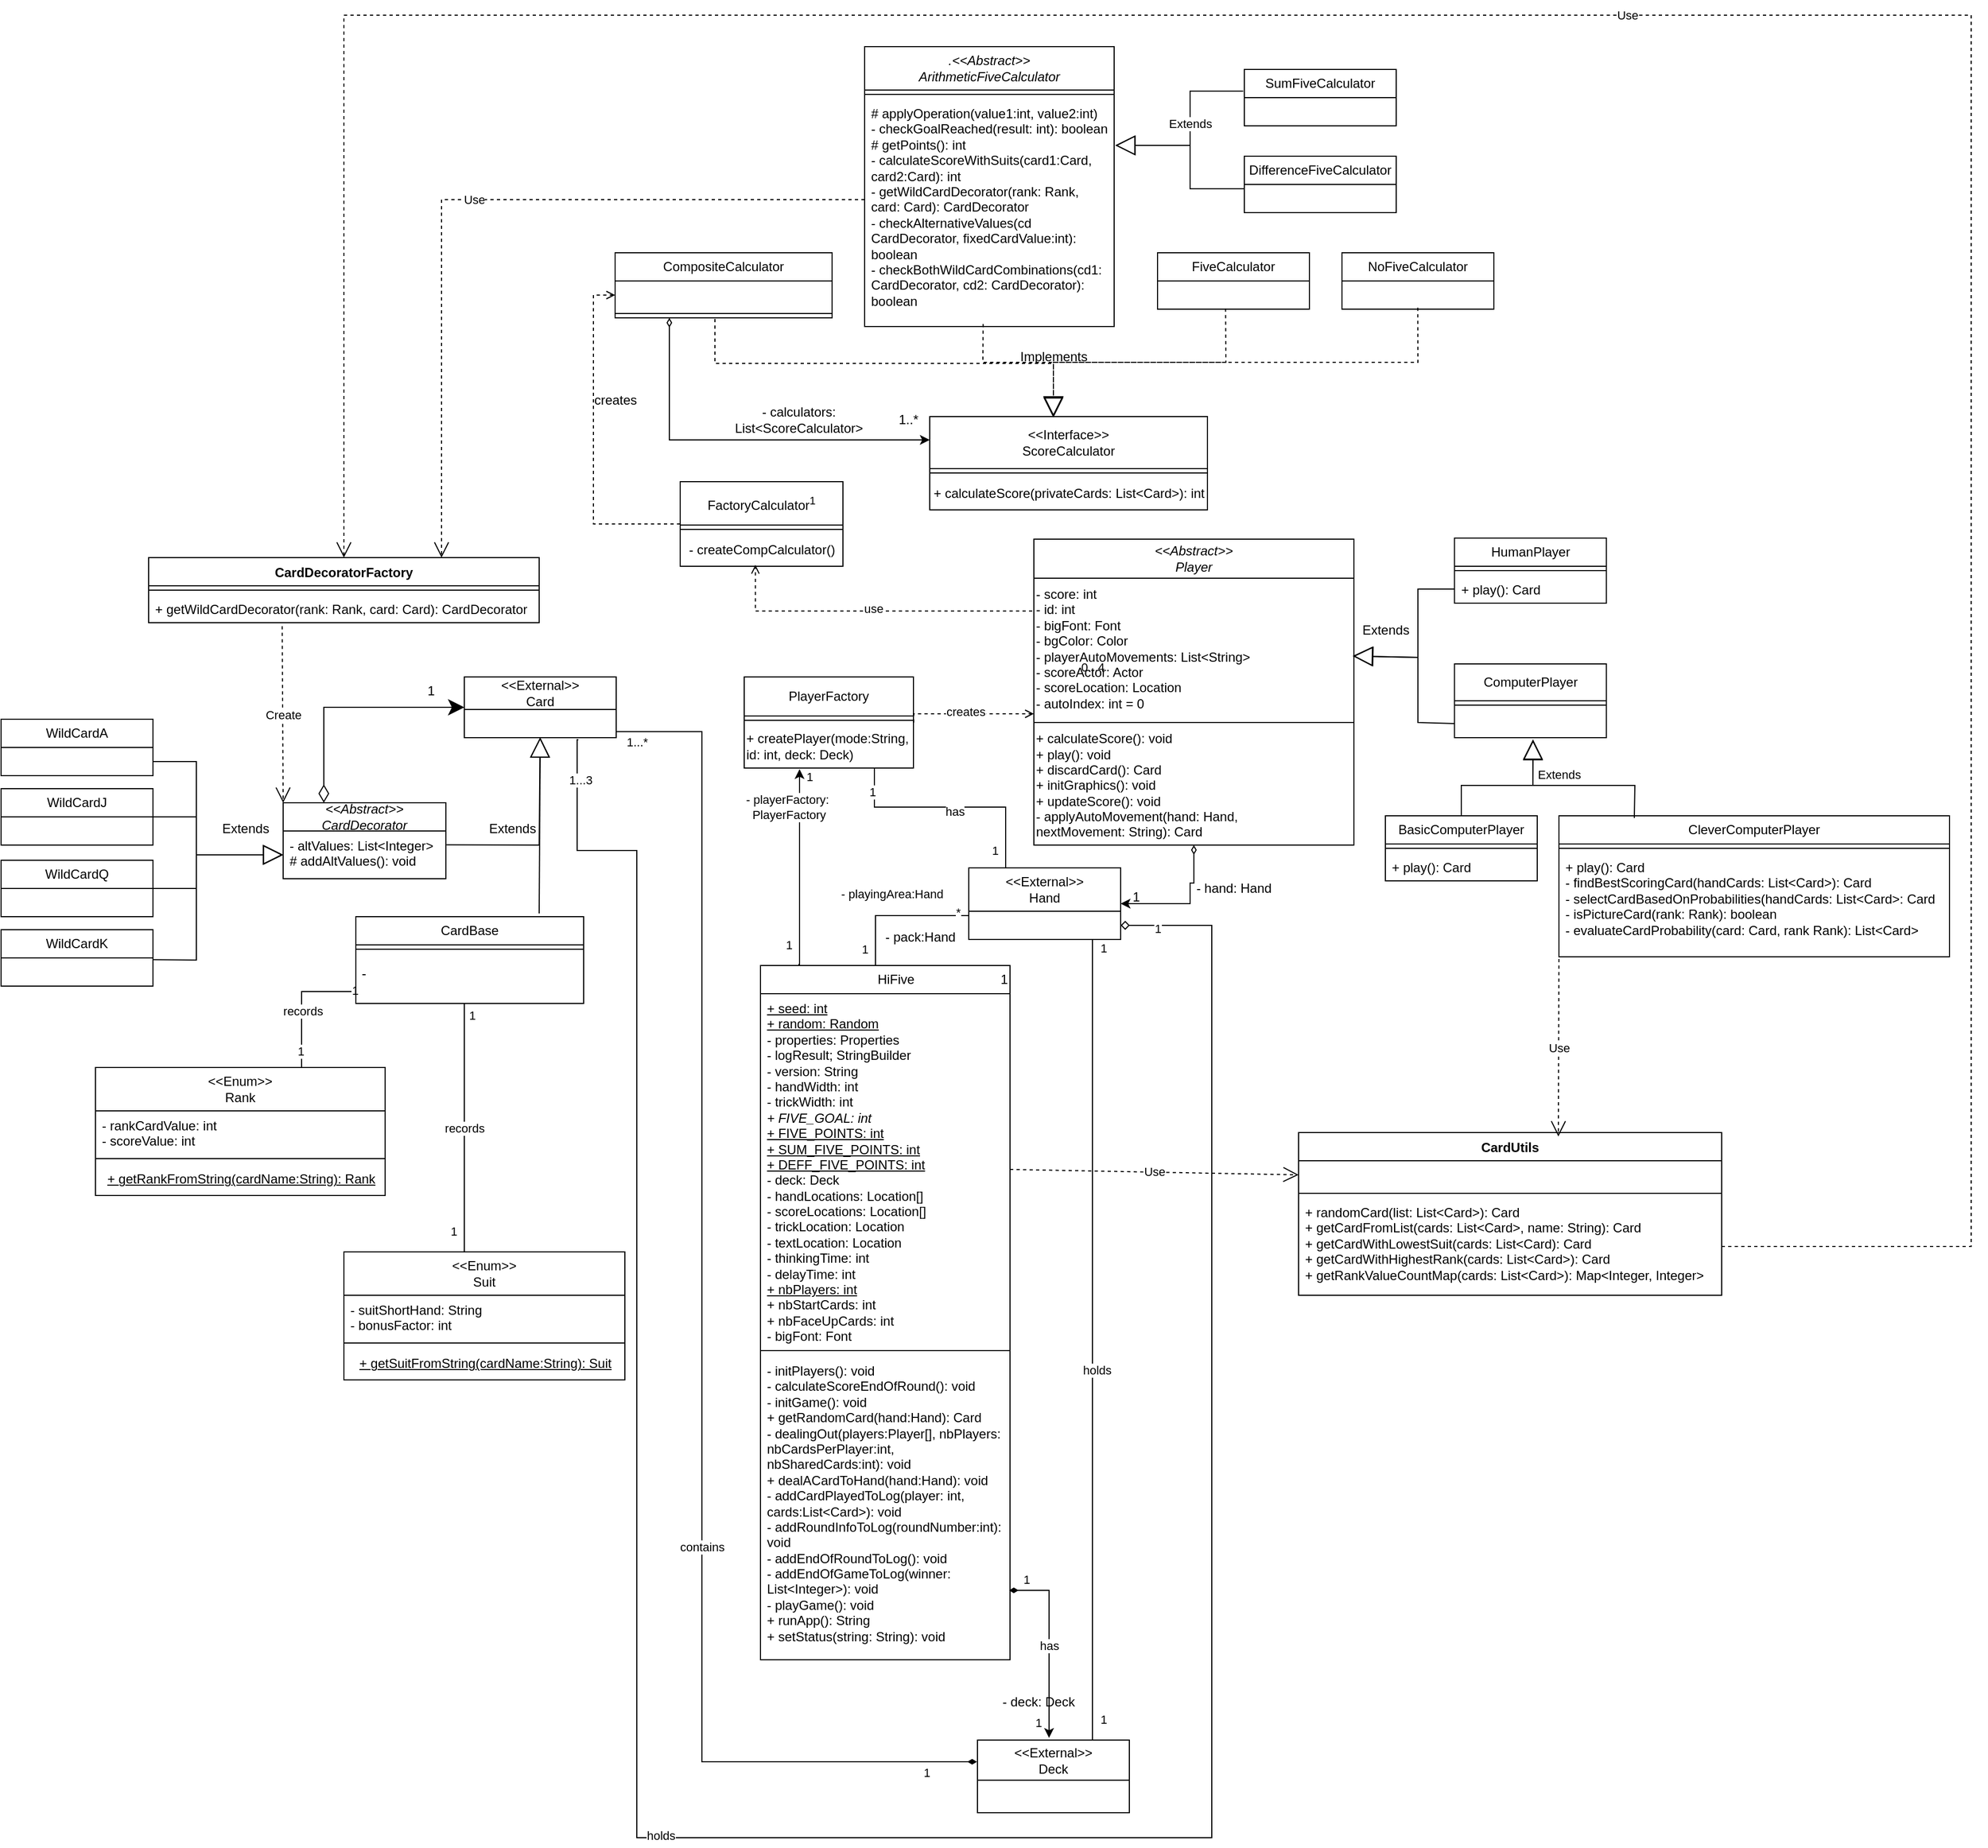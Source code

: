 <mxfile version="24.7.17">
  <diagram name="Page-1" id="RHOdQiLR6d1w4uo0OIwe">
    <mxGraphModel dx="3500" dy="2439" grid="1" gridSize="10" guides="1" tooltips="1" connect="1" arrows="1" fold="1" page="1" pageScale="1" pageWidth="827" pageHeight="1169" math="0" shadow="0">
      <root>
        <mxCell id="0" />
        <mxCell id="1" parent="0" />
        <mxCell id="BES2E_9tI-OvimbOEb1R-43" value="" style="endArrow=block;endSize=16;endFill=0;html=1;rounded=0;entryX=0.5;entryY=0;entryDx=0;entryDy=0;exitX=0.499;exitY=0.948;exitDx=0;exitDy=0;exitPerimeter=0;dashed=1;" parent="1" source="BES2E_9tI-OvimbOEb1R-41" edge="1">
          <mxGeometry width="160" relative="1" as="geometry">
            <mxPoint x="880" y="-226.998" as="sourcePoint" />
            <mxPoint x="544" y="-120" as="targetPoint" />
            <Array as="points">
              <mxPoint x="880" y="-170" />
              <mxPoint x="544" y="-170" />
            </Array>
            <mxPoint as="offset" />
          </mxGeometry>
        </mxCell>
        <mxCell id="C5BfqFKKwaduGC4q3tgq-16" style="edgeStyle=orthogonalEdgeStyle;rounded=0;orthogonalLoop=1;jettySize=auto;html=1;entryX=0;entryY=0.5;entryDx=0;entryDy=0;endArrow=none;endFill=0;" parent="1" source="PBFfLjAhDlcAuMu0KcMV-1" target="HcJTPbSab0MBvARwmCcL-12" edge="1">
          <mxGeometry relative="1" as="geometry">
            <Array as="points">
              <mxPoint x="380" y="340" />
            </Array>
          </mxGeometry>
        </mxCell>
        <mxCell id="C5BfqFKKwaduGC4q3tgq-17" value="- playingArea:Hand" style="edgeLabel;html=1;align=center;verticalAlign=middle;resizable=0;points=[];" parent="C5BfqFKKwaduGC4q3tgq-16" vertex="1" connectable="0">
          <mxGeometry x="-0.146" relative="1" as="geometry">
            <mxPoint x="1" y="-20" as="offset" />
          </mxGeometry>
        </mxCell>
        <mxCell id="C5BfqFKKwaduGC4q3tgq-18" value="1" style="edgeLabel;html=1;align=center;verticalAlign=middle;resizable=0;points=[];" parent="C5BfqFKKwaduGC4q3tgq-16" vertex="1" connectable="0">
          <mxGeometry x="-0.79" y="1" relative="1" as="geometry">
            <mxPoint x="-9" as="offset" />
          </mxGeometry>
        </mxCell>
        <mxCell id="C5BfqFKKwaduGC4q3tgq-19" value="*" style="edgeLabel;html=1;align=center;verticalAlign=middle;resizable=0;points=[];" parent="C5BfqFKKwaduGC4q3tgq-16" vertex="1" connectable="0">
          <mxGeometry x="0.724" y="3" relative="1" as="geometry">
            <mxPoint as="offset" />
          </mxGeometry>
        </mxCell>
        <mxCell id="PBFfLjAhDlcAuMu0KcMV-1" value="HiFive&amp;nbsp;&amp;nbsp;&lt;span style=&quot;white-space: pre;&quot;&gt;&#x9;&lt;/span&gt;&lt;span style=&quot;white-space: pre;&quot;&gt;&#x9;&lt;/span&gt;&lt;span style=&quot;background-color: initial;&quot;&gt;&amp;nbsp; &amp;nbsp; &amp;nbsp; &amp;nbsp; &amp;nbsp; 1&lt;/span&gt;" style="swimlane;fontStyle=0;childLayout=stackLayout;horizontal=1;startSize=26;fillColor=none;horizontalStack=0;resizeParent=1;resizeParentMax=0;resizeLast=0;collapsible=1;marginBottom=0;whiteSpace=wrap;html=1;align=right;" parent="1" vertex="1">
          <mxGeometry x="274" y="386" width="230" height="640" as="geometry">
            <mxRectangle x="274" y="386" width="160" height="30" as="alternateBounds" />
          </mxGeometry>
        </mxCell>
        <mxCell id="PBFfLjAhDlcAuMu0KcMV-4" value="&lt;u&gt;+ seed: int&lt;/u&gt;&lt;div&gt;&lt;u&gt;+ random: Random&lt;/u&gt;&lt;/div&gt;&lt;div&gt;- properties: Properties&lt;/div&gt;&lt;div&gt;- logResult; StringBuilder&lt;/div&gt;&lt;div&gt;- version: String&lt;/div&gt;&lt;div&gt;- handWidth: int&lt;/div&gt;&lt;div&gt;- trickWidth: int&lt;/div&gt;&lt;div&gt;&lt;i&gt;+ FIVE_GOAL: int&lt;/i&gt;&lt;/div&gt;&lt;div&gt;&lt;u&gt;+ FIVE_POINTS: int&lt;/u&gt;&lt;/div&gt;&lt;div&gt;&lt;u&gt;+ SUM_FIVE_POINTS: int&lt;/u&gt;&lt;/div&gt;&lt;div&gt;&lt;u&gt;+ DEFF_FIVE_POINTS: int&lt;/u&gt;&lt;/div&gt;&lt;div&gt;- deck: Deck&lt;/div&gt;&lt;div&gt;- handLocations: Location[]&lt;/div&gt;&lt;div&gt;- scoreLocations: Location[]&lt;/div&gt;&lt;div&gt;- trickLocation: Location&lt;/div&gt;&lt;div&gt;- textLocation: Location&lt;/div&gt;&lt;div&gt;- thinkingTime: int&lt;/div&gt;&lt;div&gt;- delayTime: int&lt;/div&gt;&lt;div&gt;&lt;u&gt;+ nbPlayers: int&lt;/u&gt;&lt;/div&gt;&lt;div&gt;+ nbStartCards: int&lt;/div&gt;&lt;div&gt;+ nbFaceUpCards: int&lt;/div&gt;&lt;div&gt;- bigFont: Font&lt;/div&gt;" style="text;strokeColor=none;fillColor=none;align=left;verticalAlign=top;spacingLeft=4;spacingRight=4;overflow=hidden;rotatable=0;points=[[0,0.5],[1,0.5]];portConstraint=eastwest;whiteSpace=wrap;html=1;" parent="PBFfLjAhDlcAuMu0KcMV-1" vertex="1">
          <mxGeometry y="26" width="230" height="324" as="geometry" />
        </mxCell>
        <mxCell id="T9S-1w3GbakVLTJID5U1-17" value="" style="line;strokeWidth=1;fillColor=none;align=left;verticalAlign=middle;spacingTop=-1;spacingLeft=3;spacingRight=3;rotatable=0;labelPosition=right;points=[];portConstraint=eastwest;strokeColor=inherit;" parent="PBFfLjAhDlcAuMu0KcMV-1" vertex="1">
          <mxGeometry y="350" width="230" height="10" as="geometry" />
        </mxCell>
        <mxCell id="T9S-1w3GbakVLTJID5U1-16" value="- initPlayers(): void&lt;div&gt;- calculateScoreEndOfRound(): void&lt;/div&gt;&lt;div&gt;- initGame(): void&lt;/div&gt;&lt;div&gt;+ getRandomCard(hand:Hand): Card&lt;/div&gt;&lt;div&gt;- dealingOut(players:Player[], nbPlayers: nbCardsPerPlayer:int, nbSharedCards:int): void&lt;/div&gt;&lt;div&gt;+ dealACardToHand(hand:Hand): void&lt;/div&gt;&lt;div&gt;- addCardPlayedToLog(player: int, cards:List&amp;lt;Card&amp;gt;): void&lt;/div&gt;&lt;div&gt;- addRoundInfoToLog(roundNumber:int): void&lt;/div&gt;&lt;div&gt;- addEndOfRoundToLog(): void&lt;/div&gt;&lt;div&gt;- addEndOfGameToLog(winner: List&amp;lt;Integer&amp;gt;): void&lt;/div&gt;&lt;div&gt;- playGame(): void&lt;/div&gt;&lt;div&gt;+ runApp(): String&lt;/div&gt;&lt;div&gt;+ setStatus(string: String): void&lt;/div&gt;&lt;div&gt;&lt;br&gt;&lt;div&gt;&lt;br&gt;&lt;/div&gt;&lt;/div&gt;" style="text;strokeColor=none;fillColor=none;align=left;verticalAlign=top;spacingLeft=4;spacingRight=4;overflow=hidden;rotatable=0;points=[[0,0.5],[1,0.5]];portConstraint=eastwest;whiteSpace=wrap;html=1;" parent="PBFfLjAhDlcAuMu0KcMV-1" vertex="1">
          <mxGeometry y="360" width="230" height="280" as="geometry" />
        </mxCell>
        <mxCell id="PBFfLjAhDlcAuMu0KcMV-5" value="&lt;div&gt;&lt;span style=&quot;background-color: initial;&quot;&gt;&amp;lt;&amp;lt;External&amp;gt;&amp;gt;&lt;/span&gt;&lt;/div&gt;&lt;div&gt;&lt;span style=&quot;background-color: initial;&quot;&gt;Card&lt;/span&gt;&lt;/div&gt;" style="swimlane;fontStyle=0;childLayout=stackLayout;horizontal=1;startSize=30;fillColor=none;horizontalStack=0;resizeParent=1;resizeParentMax=0;resizeLast=0;collapsible=1;marginBottom=0;whiteSpace=wrap;html=1;" parent="1" vertex="1">
          <mxGeometry x="1" y="120" width="140" height="56" as="geometry" />
        </mxCell>
        <mxCell id="PBFfLjAhDlcAuMu0KcMV-6" value="&amp;nbsp;" style="text;strokeColor=none;fillColor=none;align=left;verticalAlign=top;spacingLeft=4;spacingRight=4;overflow=hidden;rotatable=0;points=[[0,0.5],[1,0.5]];portConstraint=eastwest;whiteSpace=wrap;html=1;" parent="PBFfLjAhDlcAuMu0KcMV-5" vertex="1">
          <mxGeometry y="30" width="140" height="26" as="geometry" />
        </mxCell>
        <mxCell id="5fYm1s6-dskRjfa9KHOK-25" value="- playerFactory:&amp;nbsp;&lt;div&gt;PlayerFactory&lt;/div&gt;" style="edgeStyle=orthogonalEdgeStyle;rounded=0;orthogonalLoop=1;jettySize=auto;html=1;endArrow=none;endFill=0;startArrow=classic;startFill=1;" parent="1" edge="1">
          <mxGeometry x="-0.611" y="-10" relative="1" as="geometry">
            <mxPoint x="310.0" y="205" as="sourcePoint" />
            <mxPoint x="310" y="385" as="targetPoint" />
            <Array as="points">
              <mxPoint x="310" y="385" />
              <mxPoint x="309" y="385" />
            </Array>
            <mxPoint y="-1" as="offset" />
          </mxGeometry>
        </mxCell>
        <mxCell id="5fYm1s6-dskRjfa9KHOK-26" value="1" style="edgeLabel;html=1;align=center;verticalAlign=middle;resizable=0;points=[];" parent="5fYm1s6-dskRjfa9KHOK-25" vertex="1" connectable="0">
          <mxGeometry x="0.774" y="2" relative="1" as="geometry">
            <mxPoint x="-12" as="offset" />
          </mxGeometry>
        </mxCell>
        <mxCell id="5fYm1s6-dskRjfa9KHOK-27" value="1" style="edgeLabel;html=1;align=center;verticalAlign=middle;resizable=0;points=[];" parent="5fYm1s6-dskRjfa9KHOK-25" vertex="1" connectable="0">
          <mxGeometry x="-0.818" y="3" relative="1" as="geometry">
            <mxPoint x="6" y="-10" as="offset" />
          </mxGeometry>
        </mxCell>
        <mxCell id="HcJTPbSab0MBvARwmCcL-18" style="edgeStyle=orthogonalEdgeStyle;rounded=0;orthogonalLoop=1;jettySize=auto;html=1;entryX=0.25;entryY=0;entryDx=0;entryDy=0;endArrow=none;endFill=0;" parent="1" source="PBFfLjAhDlcAuMu0KcMV-9" target="HcJTPbSab0MBvARwmCcL-9" edge="1">
          <mxGeometry relative="1" as="geometry">
            <Array as="points">
              <mxPoint x="379" y="240" />
              <mxPoint x="500" y="240" />
              <mxPoint x="500" y="296" />
            </Array>
          </mxGeometry>
        </mxCell>
        <mxCell id="HcJTPbSab0MBvARwmCcL-19" value="1" style="edgeLabel;html=1;align=center;verticalAlign=middle;resizable=0;points=[];" parent="HcJTPbSab0MBvARwmCcL-18" connectable="0" vertex="1">
          <mxGeometry x="-0.794" y="-2" relative="1" as="geometry">
            <mxPoint as="offset" />
          </mxGeometry>
        </mxCell>
        <mxCell id="HcJTPbSab0MBvARwmCcL-20" value="1" style="edgeLabel;html=1;align=center;verticalAlign=middle;resizable=0;points=[];" parent="HcJTPbSab0MBvARwmCcL-18" connectable="0" vertex="1">
          <mxGeometry x="0.765" relative="1" as="geometry">
            <mxPoint x="-10" y="8" as="offset" />
          </mxGeometry>
        </mxCell>
        <mxCell id="HcJTPbSab0MBvARwmCcL-21" value="has" style="edgeLabel;html=1;align=center;verticalAlign=middle;resizable=0;points=[];" parent="HcJTPbSab0MBvARwmCcL-18" connectable="0" vertex="1">
          <mxGeometry x="0.029" y="-4" relative="1" as="geometry">
            <mxPoint as="offset" />
          </mxGeometry>
        </mxCell>
        <mxCell id="PBFfLjAhDlcAuMu0KcMV-9" value="&lt;div&gt;&lt;span style=&quot;background-color: initial;&quot;&gt;PlayerFactory&lt;/span&gt;&lt;/div&gt;" style="swimlane;fontStyle=0;childLayout=stackLayout;horizontal=1;startSize=36;fillColor=none;horizontalStack=0;resizeParent=1;resizeParentMax=0;resizeLast=0;collapsible=1;marginBottom=0;whiteSpace=wrap;html=1;" parent="1" vertex="1">
          <mxGeometry x="259" y="120" width="156" height="84" as="geometry" />
        </mxCell>
        <mxCell id="T9S-1w3GbakVLTJID5U1-72" value="" style="line;strokeWidth=1;fillColor=none;align=left;verticalAlign=middle;spacingTop=-1;spacingLeft=3;spacingRight=3;rotatable=0;labelPosition=right;points=[];portConstraint=eastwest;strokeColor=inherit;" parent="PBFfLjAhDlcAuMu0KcMV-9" vertex="1">
          <mxGeometry y="36" width="156" height="8" as="geometry" />
        </mxCell>
        <mxCell id="T9S-1w3GbakVLTJID5U1-73" value="+ createPlayer(mode:String,&amp;nbsp;&lt;div&gt;id: int, deck: Deck)&lt;/div&gt;" style="text;html=1;align=left;verticalAlign=middle;resizable=0;points=[];autosize=1;strokeColor=none;fillColor=none;" parent="PBFfLjAhDlcAuMu0KcMV-9" vertex="1">
          <mxGeometry y="44" width="156" height="40" as="geometry" />
        </mxCell>
        <mxCell id="BES2E_9tI-OvimbOEb1R-5" value="&lt;div&gt;&lt;span style=&quot;background-color: initial;&quot;&gt;&amp;lt;&amp;lt;Enum&amp;gt;&amp;gt;&lt;/span&gt;&lt;/div&gt;&lt;div&gt;&lt;span style=&quot;background-color: initial;&quot;&gt;Suit&lt;/span&gt;&lt;/div&gt;" style="swimlane;fontStyle=0;childLayout=stackLayout;horizontal=1;startSize=40;fillColor=none;horizontalStack=0;resizeParent=1;resizeParentMax=0;resizeLast=0;collapsible=1;marginBottom=0;whiteSpace=wrap;html=1;" parent="1" vertex="1">
          <mxGeometry x="-110" y="650" width="259" height="118" as="geometry" />
        </mxCell>
        <mxCell id="BES2E_9tI-OvimbOEb1R-6" value="- suitShortHand: String&lt;div&gt;- bonusFactor: int&lt;br&gt;&lt;/div&gt;" style="text;strokeColor=none;fillColor=none;align=left;verticalAlign=top;spacingLeft=4;spacingRight=4;overflow=hidden;rotatable=0;points=[[0,0.5],[1,0.5]];portConstraint=eastwest;whiteSpace=wrap;html=1;" parent="BES2E_9tI-OvimbOEb1R-5" vertex="1">
          <mxGeometry y="40" width="259" height="40" as="geometry" />
        </mxCell>
        <mxCell id="T9S-1w3GbakVLTJID5U1-34" value="" style="line;strokeWidth=1;fillColor=none;align=left;verticalAlign=middle;spacingTop=-1;spacingLeft=3;spacingRight=3;rotatable=0;labelPosition=right;points=[];portConstraint=eastwest;strokeColor=inherit;" parent="BES2E_9tI-OvimbOEb1R-5" vertex="1">
          <mxGeometry y="80" width="259" height="8" as="geometry" />
        </mxCell>
        <mxCell id="T9S-1w3GbakVLTJID5U1-35" value="&lt;u&gt;+ getSuitFromString(cardName:String): Suit&lt;/u&gt;" style="text;html=1;align=center;verticalAlign=middle;resizable=0;points=[];autosize=1;strokeColor=none;fillColor=none;" parent="BES2E_9tI-OvimbOEb1R-5" vertex="1">
          <mxGeometry y="88" width="259" height="30" as="geometry" />
        </mxCell>
        <mxCell id="HcJTPbSab0MBvARwmCcL-63" style="edgeStyle=orthogonalEdgeStyle;rounded=0;orthogonalLoop=1;jettySize=auto;html=1;entryX=0;entryY=0.5;entryDx=0;entryDy=0;endArrow=none;endFill=0;" parent="1" source="BES2E_9tI-OvimbOEb1R-13" target="HcJTPbSab0MBvARwmCcL-36" edge="1">
          <mxGeometry relative="1" as="geometry">
            <Array as="points">
              <mxPoint x="-149" y="410" />
              <mxPoint x="-99" y="410" />
            </Array>
          </mxGeometry>
        </mxCell>
        <mxCell id="HcJTPbSab0MBvARwmCcL-64" value="1" style="edgeLabel;html=1;align=center;verticalAlign=middle;resizable=0;points=[];" parent="HcJTPbSab0MBvARwmCcL-63" vertex="1" connectable="0">
          <mxGeometry x="0.803" y="1" relative="1" as="geometry">
            <mxPoint as="offset" />
          </mxGeometry>
        </mxCell>
        <mxCell id="HcJTPbSab0MBvARwmCcL-65" value="1" style="edgeLabel;html=1;align=center;verticalAlign=middle;resizable=0;points=[];" parent="HcJTPbSab0MBvARwmCcL-63" vertex="1" connectable="0">
          <mxGeometry x="-0.767" y="1" relative="1" as="geometry">
            <mxPoint as="offset" />
          </mxGeometry>
        </mxCell>
        <mxCell id="HcJTPbSab0MBvARwmCcL-66" value="records" style="edgeLabel;html=1;align=center;verticalAlign=middle;resizable=0;points=[];" parent="HcJTPbSab0MBvARwmCcL-63" vertex="1" connectable="0">
          <mxGeometry x="-0.204" y="-1" relative="1" as="geometry">
            <mxPoint as="offset" />
          </mxGeometry>
        </mxCell>
        <mxCell id="BES2E_9tI-OvimbOEb1R-13" value="&lt;span style=&quot;background-color: initial;&quot;&gt;&amp;lt;&amp;lt;Enum&amp;gt;&amp;gt;&lt;/span&gt;&lt;div&gt;&lt;span style=&quot;background-color: initial;&quot;&gt;Rank&lt;/span&gt;&lt;/div&gt;" style="swimlane;fontStyle=0;childLayout=stackLayout;horizontal=1;startSize=40;fillColor=none;horizontalStack=0;resizeParent=1;resizeParentMax=0;resizeLast=0;collapsible=1;marginBottom=0;whiteSpace=wrap;html=1;" parent="1" vertex="1">
          <mxGeometry x="-339" y="480" width="267" height="118" as="geometry" />
        </mxCell>
        <mxCell id="BES2E_9tI-OvimbOEb1R-14" value="- rankCardValue: int&lt;div&gt;- scoreValue: int&lt;br&gt;&lt;/div&gt;" style="text;strokeColor=none;fillColor=none;align=left;verticalAlign=top;spacingLeft=4;spacingRight=4;overflow=hidden;rotatable=0;points=[[0,0.5],[1,0.5]];portConstraint=eastwest;whiteSpace=wrap;html=1;" parent="BES2E_9tI-OvimbOEb1R-13" vertex="1">
          <mxGeometry y="40" width="267" height="40" as="geometry" />
        </mxCell>
        <mxCell id="T9S-1w3GbakVLTJID5U1-33" value="" style="line;strokeWidth=1;fillColor=none;align=left;verticalAlign=middle;spacingTop=-1;spacingLeft=3;spacingRight=3;rotatable=0;labelPosition=right;points=[];portConstraint=eastwest;strokeColor=inherit;" parent="BES2E_9tI-OvimbOEb1R-13" vertex="1">
          <mxGeometry y="80" width="267" height="8" as="geometry" />
        </mxCell>
        <mxCell id="T9S-1w3GbakVLTJID5U1-36" value="&lt;u&gt;+ getRankFromString(cardName:String): Rank&lt;/u&gt;" style="text;html=1;align=center;verticalAlign=middle;resizable=0;points=[];autosize=1;strokeColor=none;fillColor=none;" parent="BES2E_9tI-OvimbOEb1R-13" vertex="1">
          <mxGeometry y="88" width="267" height="30" as="geometry" />
        </mxCell>
        <mxCell id="BES2E_9tI-OvimbOEb1R-25" value="&lt;div&gt;&amp;lt;&amp;lt;Interface&amp;gt;&amp;gt;&lt;/div&gt;&lt;div&gt;ScoreCalculator&lt;/div&gt;" style="swimlane;fontStyle=0;childLayout=stackLayout;horizontal=1;startSize=48;fillColor=none;horizontalStack=0;resizeParent=1;resizeParentMax=0;resizeLast=0;collapsible=1;marginBottom=0;whiteSpace=wrap;html=1;" parent="1" vertex="1">
          <mxGeometry x="430" y="-120" width="256" height="86" as="geometry" />
        </mxCell>
        <mxCell id="T9S-1w3GbakVLTJID5U1-24" value="" style="line;strokeWidth=1;fillColor=none;align=left;verticalAlign=middle;spacingTop=-1;spacingLeft=3;spacingRight=3;rotatable=0;labelPosition=right;points=[];portConstraint=eastwest;strokeColor=inherit;" parent="BES2E_9tI-OvimbOEb1R-25" vertex="1">
          <mxGeometry y="48" width="256" height="8" as="geometry" />
        </mxCell>
        <mxCell id="T9S-1w3GbakVLTJID5U1-23" value="+ calculateScore(privateCards: List&amp;lt;Card&amp;gt;): int" style="text;html=1;align=center;verticalAlign=middle;resizable=0;points=[];autosize=1;strokeColor=none;fillColor=none;" parent="BES2E_9tI-OvimbOEb1R-25" vertex="1">
          <mxGeometry y="56" width="256" height="30" as="geometry" />
        </mxCell>
        <mxCell id="BES2E_9tI-OvimbOEb1R-29" style="edgeStyle=orthogonalEdgeStyle;rounded=0;orthogonalLoop=1;jettySize=auto;html=1;endArrow=open;endFill=0;entryX=0.462;entryY=0.956;entryDx=0;entryDy=0;exitX=-0.005;exitY=0.233;exitDx=0;exitDy=0;dashed=1;exitPerimeter=0;entryPerimeter=0;" parent="1" source="C5BfqFKKwaduGC4q3tgq-22" target="T9S-1w3GbakVLTJID5U1-26" edge="1">
          <mxGeometry relative="1" as="geometry">
            <mxPoint x="319" y="-42.0" as="targetPoint" />
            <mxPoint x="319" y="120" as="sourcePoint" />
          </mxGeometry>
        </mxCell>
        <mxCell id="BES2E_9tI-OvimbOEb1R-48" value="use" style="edgeLabel;html=1;align=center;verticalAlign=middle;resizable=0;points=[];" parent="BES2E_9tI-OvimbOEb1R-29" vertex="1" connectable="0">
          <mxGeometry x="-0.009" y="-3" relative="1" as="geometry">
            <mxPoint x="1" as="offset" />
          </mxGeometry>
        </mxCell>
        <mxCell id="BES2E_9tI-OvimbOEb1R-31" value="" style="endArrow=block;endSize=16;endFill=0;html=1;rounded=0;entryX=0.5;entryY=0;entryDx=0;entryDy=0;exitX=0.448;exitY=0.975;exitDx=0;exitDy=0;exitPerimeter=0;dashed=1;" parent="1" source="BES2E_9tI-OvimbOEb1R-33" edge="1">
          <mxGeometry x="0.005" width="160" relative="1" as="geometry">
            <mxPoint x="703.28" y="-226.01" as="sourcePoint" />
            <mxPoint x="544" y="-120.0" as="targetPoint" />
            <Array as="points">
              <mxPoint x="703" y="-170" />
              <mxPoint x="544" y="-170" />
            </Array>
            <mxPoint as="offset" />
          </mxGeometry>
        </mxCell>
        <mxCell id="BES2E_9tI-OvimbOEb1R-32" value="FiveCalculator" style="swimlane;fontStyle=0;childLayout=stackLayout;horizontal=1;startSize=26;fillColor=none;horizontalStack=0;resizeParent=1;resizeParentMax=0;resizeLast=0;collapsible=1;marginBottom=0;whiteSpace=wrap;html=1;" parent="1" vertex="1">
          <mxGeometry x="640" y="-271" width="140" height="52" as="geometry" />
        </mxCell>
        <mxCell id="BES2E_9tI-OvimbOEb1R-33" value="&amp;nbsp;" style="text;strokeColor=none;fillColor=none;align=left;verticalAlign=top;spacingLeft=4;spacingRight=4;overflow=hidden;rotatable=0;points=[[0,0.5],[1,0.5]];portConstraint=eastwest;whiteSpace=wrap;html=1;" parent="BES2E_9tI-OvimbOEb1R-32" vertex="1">
          <mxGeometry y="26" width="140" height="26" as="geometry" />
        </mxCell>
        <mxCell id="BES2E_9tI-OvimbOEb1R-36" value="DifferenceFiveCalculator" style="swimlane;fontStyle=0;childLayout=stackLayout;horizontal=1;startSize=26;fillColor=none;horizontalStack=0;resizeParent=1;resizeParentMax=0;resizeLast=0;collapsible=1;marginBottom=0;whiteSpace=wrap;html=1;" parent="1" vertex="1">
          <mxGeometry x="720" y="-360" width="140" height="52" as="geometry" />
        </mxCell>
        <mxCell id="BES2E_9tI-OvimbOEb1R-37" value="&amp;nbsp;" style="text;strokeColor=none;fillColor=none;align=left;verticalAlign=top;spacingLeft=4;spacingRight=4;overflow=hidden;rotatable=0;points=[[0,0.5],[1,0.5]];portConstraint=eastwest;whiteSpace=wrap;html=1;" parent="BES2E_9tI-OvimbOEb1R-36" vertex="1">
          <mxGeometry y="26" width="140" height="26" as="geometry" />
        </mxCell>
        <mxCell id="BES2E_9tI-OvimbOEb1R-38" value="SumFiveCalculator" style="swimlane;fontStyle=0;childLayout=stackLayout;horizontal=1;startSize=26;fillColor=none;horizontalStack=0;resizeParent=1;resizeParentMax=0;resizeLast=0;collapsible=1;marginBottom=0;whiteSpace=wrap;html=1;" parent="1" vertex="1">
          <mxGeometry x="720" y="-440" width="140" height="52" as="geometry" />
        </mxCell>
        <mxCell id="BES2E_9tI-OvimbOEb1R-39" value="&amp;nbsp;" style="text;strokeColor=none;fillColor=none;align=left;verticalAlign=top;spacingLeft=4;spacingRight=4;overflow=hidden;rotatable=0;points=[[0,0.5],[1,0.5]];portConstraint=eastwest;whiteSpace=wrap;html=1;" parent="BES2E_9tI-OvimbOEb1R-38" vertex="1">
          <mxGeometry y="26" width="140" height="26" as="geometry" />
        </mxCell>
        <mxCell id="BES2E_9tI-OvimbOEb1R-40" value="NoFiveCalculator" style="swimlane;fontStyle=0;childLayout=stackLayout;horizontal=1;startSize=26;fillColor=none;horizontalStack=0;resizeParent=1;resizeParentMax=0;resizeLast=0;collapsible=1;marginBottom=0;whiteSpace=wrap;html=1;" parent="1" vertex="1">
          <mxGeometry x="810" y="-271" width="140" height="52" as="geometry" />
        </mxCell>
        <mxCell id="BES2E_9tI-OvimbOEb1R-41" value="&amp;nbsp;" style="text;strokeColor=none;fillColor=none;align=left;verticalAlign=top;spacingLeft=4;spacingRight=4;overflow=hidden;rotatable=0;points=[[0,0.5],[1,0.5]];portConstraint=eastwest;whiteSpace=wrap;html=1;" parent="BES2E_9tI-OvimbOEb1R-40" vertex="1">
          <mxGeometry y="26" width="140" height="26" as="geometry" />
        </mxCell>
        <mxCell id="BES2E_9tI-OvimbOEb1R-42" value="" style="endArrow=block;endSize=16;endFill=0;html=1;rounded=0;entryX=0.5;entryY=0;entryDx=0;entryDy=0;exitX=0.475;exitY=0.989;exitDx=0;exitDy=0;exitPerimeter=0;dashed=1;" parent="1" source="11" edge="1">
          <mxGeometry width="160" relative="1" as="geometry">
            <mxPoint x="479.48" y="-210.69" as="sourcePoint" />
            <mxPoint x="544" y="-120" as="targetPoint" />
            <Array as="points">
              <mxPoint x="479" y="-170" />
              <mxPoint x="544" y="-170" />
            </Array>
          </mxGeometry>
        </mxCell>
        <mxCell id="5fYm1s6-dskRjfa9KHOK-1" value="WildCardA" style="swimlane;fontStyle=0;childLayout=stackLayout;horizontal=1;startSize=26;fillColor=none;horizontalStack=0;resizeParent=1;resizeParentMax=0;resizeLast=0;collapsible=1;marginBottom=0;whiteSpace=wrap;html=1;" parent="1" vertex="1">
          <mxGeometry x="-426" y="159" width="140" height="52" as="geometry" />
        </mxCell>
        <mxCell id="5fYm1s6-dskRjfa9KHOK-4" value="&amp;nbsp;" style="text;strokeColor=none;fillColor=none;align=left;verticalAlign=top;spacingLeft=4;spacingRight=4;overflow=hidden;rotatable=0;points=[[0,0.5],[1,0.5]];portConstraint=eastwest;whiteSpace=wrap;html=1;" parent="5fYm1s6-dskRjfa9KHOK-1" vertex="1">
          <mxGeometry y="26" width="140" height="26" as="geometry" />
        </mxCell>
        <mxCell id="5fYm1s6-dskRjfa9KHOK-5" value="WildCardJ" style="swimlane;fontStyle=0;childLayout=stackLayout;horizontal=1;startSize=26;fillColor=none;horizontalStack=0;resizeParent=1;resizeParentMax=0;resizeLast=0;collapsible=1;marginBottom=0;whiteSpace=wrap;html=1;" parent="1" vertex="1">
          <mxGeometry x="-426" y="223" width="140" height="52" as="geometry" />
        </mxCell>
        <mxCell id="5fYm1s6-dskRjfa9KHOK-6" value="&amp;nbsp;" style="text;strokeColor=none;fillColor=none;align=left;verticalAlign=top;spacingLeft=4;spacingRight=4;overflow=hidden;rotatable=0;points=[[0,0.5],[1,0.5]];portConstraint=eastwest;whiteSpace=wrap;html=1;" parent="5fYm1s6-dskRjfa9KHOK-5" vertex="1">
          <mxGeometry y="26" width="140" height="26" as="geometry" />
        </mxCell>
        <mxCell id="5fYm1s6-dskRjfa9KHOK-7" value="WildCardQ" style="swimlane;fontStyle=0;childLayout=stackLayout;horizontal=1;startSize=26;fillColor=none;horizontalStack=0;resizeParent=1;resizeParentMax=0;resizeLast=0;collapsible=1;marginBottom=0;whiteSpace=wrap;html=1;" parent="1" vertex="1">
          <mxGeometry x="-426" y="289" width="140" height="52" as="geometry" />
        </mxCell>
        <mxCell id="5fYm1s6-dskRjfa9KHOK-8" value="&amp;nbsp;" style="text;strokeColor=none;fillColor=none;align=left;verticalAlign=top;spacingLeft=4;spacingRight=4;overflow=hidden;rotatable=0;points=[[0,0.5],[1,0.5]];portConstraint=eastwest;whiteSpace=wrap;html=1;" parent="5fYm1s6-dskRjfa9KHOK-7" vertex="1">
          <mxGeometry y="26" width="140" height="26" as="geometry" />
        </mxCell>
        <mxCell id="5fYm1s6-dskRjfa9KHOK-9" value="WildCardK" style="swimlane;fontStyle=0;childLayout=stackLayout;horizontal=1;startSize=26;fillColor=none;horizontalStack=0;resizeParent=1;resizeParentMax=0;resizeLast=0;collapsible=1;marginBottom=0;whiteSpace=wrap;html=1;" parent="1" vertex="1">
          <mxGeometry x="-426" y="353" width="140" height="52" as="geometry" />
        </mxCell>
        <mxCell id="5fYm1s6-dskRjfa9KHOK-10" value="&amp;nbsp;" style="text;strokeColor=none;fillColor=none;align=left;verticalAlign=top;spacingLeft=4;spacingRight=4;overflow=hidden;rotatable=0;points=[[0,0.5],[1,0.5]];portConstraint=eastwest;whiteSpace=wrap;html=1;" parent="5fYm1s6-dskRjfa9KHOK-9" vertex="1">
          <mxGeometry y="26" width="140" height="26" as="geometry" />
        </mxCell>
        <mxCell id="5fYm1s6-dskRjfa9KHOK-11" value="&lt;i&gt;&amp;lt;&amp;lt;Abstract&amp;gt;&amp;gt;&lt;/i&gt;&lt;div&gt;&lt;i&gt;CardDecorator&lt;/i&gt;&lt;/div&gt;" style="swimlane;fontStyle=0;childLayout=stackLayout;horizontal=1;startSize=26;fillColor=none;horizontalStack=0;resizeParent=1;resizeParentMax=0;resizeLast=0;collapsible=1;marginBottom=0;whiteSpace=wrap;html=1;align=center;" parent="1" vertex="1">
          <mxGeometry x="-166" y="236" width="150" height="70" as="geometry" />
        </mxCell>
        <mxCell id="5fYm1s6-dskRjfa9KHOK-14" value="- altValues: List&amp;lt;Integer&amp;gt;&amp;nbsp;&lt;div&gt;# addAltValues(): void&lt;/div&gt;" style="text;strokeColor=none;fillColor=none;align=left;verticalAlign=top;spacingLeft=4;spacingRight=4;overflow=hidden;rotatable=0;points=[[0,0.5],[1,0.5]];portConstraint=eastwest;whiteSpace=wrap;html=1;" parent="5fYm1s6-dskRjfa9KHOK-11" vertex="1">
          <mxGeometry y="26" width="150" height="44" as="geometry" />
        </mxCell>
        <mxCell id="5fYm1s6-dskRjfa9KHOK-17" value="" style="endArrow=block;endSize=16;endFill=0;html=1;rounded=0;entryX=0;entryY=0.5;entryDx=0;entryDy=0;exitX=1;exitY=0.5;exitDx=0;exitDy=0;" parent="1" source="5fYm1s6-dskRjfa9KHOK-4" target="5fYm1s6-dskRjfa9KHOK-14" edge="1">
          <mxGeometry x="0.003" width="160" relative="1" as="geometry">
            <mxPoint x="-146" y="340" as="sourcePoint" />
            <mxPoint x="14" y="340" as="targetPoint" />
            <Array as="points">
              <mxPoint x="-246" y="198" />
              <mxPoint x="-246" y="284" />
            </Array>
            <mxPoint as="offset" />
          </mxGeometry>
        </mxCell>
        <mxCell id="5fYm1s6-dskRjfa9KHOK-19" value="" style="endArrow=block;endSize=16;endFill=0;html=1;rounded=0;entryX=0;entryY=0.5;entryDx=0;entryDy=0;exitX=1;exitY=0.5;exitDx=0;exitDy=0;" parent="1" source="5fYm1s6-dskRjfa9KHOK-5" target="5fYm1s6-dskRjfa9KHOK-14" edge="1">
          <mxGeometry x="0.003" width="160" relative="1" as="geometry">
            <mxPoint x="-286" y="340" as="sourcePoint" />
            <mxPoint x="-196" y="437" as="targetPoint" />
            <Array as="points">
              <mxPoint x="-246" y="249" />
              <mxPoint x="-246" y="284" />
            </Array>
            <mxPoint as="offset" />
          </mxGeometry>
        </mxCell>
        <mxCell id="5fYm1s6-dskRjfa9KHOK-20" value="" style="endArrow=block;endSize=16;endFill=0;html=1;rounded=0;exitX=1;exitY=0.5;exitDx=0;exitDy=0;entryX=0;entryY=0.5;entryDx=0;entryDy=0;" parent="1" source="5fYm1s6-dskRjfa9KHOK-7" target="5fYm1s6-dskRjfa9KHOK-14" edge="1">
          <mxGeometry x="0.003" width="160" relative="1" as="geometry">
            <mxPoint x="-276" y="373" as="sourcePoint" />
            <mxPoint x="-196" y="420" as="targetPoint" />
            <Array as="points">
              <mxPoint x="-246" y="315" />
              <mxPoint x="-246" y="284" />
            </Array>
            <mxPoint as="offset" />
          </mxGeometry>
        </mxCell>
        <mxCell id="5fYm1s6-dskRjfa9KHOK-21" value="" style="endArrow=block;endSize=16;endFill=0;html=1;rounded=0;entryX=0;entryY=0.5;entryDx=0;entryDy=0;exitX=0.998;exitY=0.061;exitDx=0;exitDy=0;exitPerimeter=0;" parent="1" target="5fYm1s6-dskRjfa9KHOK-14" edge="1">
          <mxGeometry x="0.003" width="160" relative="1" as="geometry">
            <mxPoint x="-286.28" y="380.586" as="sourcePoint" />
            <mxPoint x="-196" y="455" as="targetPoint" />
            <Array as="points">
              <mxPoint x="-246" y="381" />
              <mxPoint x="-246" y="284" />
            </Array>
            <mxPoint as="offset" />
          </mxGeometry>
        </mxCell>
        <mxCell id="HcJTPbSab0MBvARwmCcL-26" style="edgeStyle=orthogonalEdgeStyle;rounded=0;orthogonalLoop=1;jettySize=auto;html=1;endArrow=none;endFill=0;exitX=-0.003;exitY=0.299;exitDx=0;exitDy=0;strokeWidth=1;startArrow=diamondThin;startFill=1;exitPerimeter=0;entryX=1.001;entryY=0.784;entryDx=0;entryDy=0;entryPerimeter=0;" parent="1" source="HcJTPbSab0MBvARwmCcL-1" target="PBFfLjAhDlcAuMu0KcMV-6" edge="1">
          <mxGeometry relative="1" as="geometry">
            <Array as="points">
              <mxPoint x="220" y="1120" />
              <mxPoint x="220" y="170" />
            </Array>
            <mxPoint x="170" y="190" as="targetPoint" />
          </mxGeometry>
        </mxCell>
        <mxCell id="HcJTPbSab0MBvARwmCcL-27" value="contains" style="edgeLabel;html=1;align=center;verticalAlign=middle;resizable=0;points=[];" parent="HcJTPbSab0MBvARwmCcL-26" vertex="1" connectable="0">
          <mxGeometry x="-0.296" relative="1" as="geometry">
            <mxPoint as="offset" />
          </mxGeometry>
        </mxCell>
        <mxCell id="HcJTPbSab0MBvARwmCcL-28" value="1...*" style="edgeLabel;html=1;align=center;verticalAlign=middle;resizable=0;points=[];" parent="HcJTPbSab0MBvARwmCcL-26" vertex="1" connectable="0">
          <mxGeometry x="0.765" y="3" relative="1" as="geometry">
            <mxPoint x="-57" y="-62" as="offset" />
          </mxGeometry>
        </mxCell>
        <mxCell id="HcJTPbSab0MBvARwmCcL-29" value="1" style="edgeLabel;html=1;align=center;verticalAlign=middle;resizable=0;points=[];" parent="HcJTPbSab0MBvARwmCcL-26" vertex="1" connectable="0">
          <mxGeometry x="-0.754" y="2" relative="1" as="geometry">
            <mxPoint x="111" y="8" as="offset" />
          </mxGeometry>
        </mxCell>
        <mxCell id="HcJTPbSab0MBvARwmCcL-1" value="&lt;div&gt;&lt;span style=&quot;background-color: initial;&quot;&gt;&amp;lt;&amp;lt;External&amp;gt;&amp;gt;&lt;/span&gt;&lt;/div&gt;&lt;div&gt;&lt;span style=&quot;background-color: initial;&quot;&gt;Deck&lt;/span&gt;&lt;/div&gt;" style="swimlane;fontStyle=0;childLayout=stackLayout;horizontal=1;startSize=37;fillColor=none;horizontalStack=0;resizeParent=1;resizeParentMax=0;resizeLast=0;collapsible=1;marginBottom=0;whiteSpace=wrap;html=1;" parent="1" vertex="1">
          <mxGeometry x="474" y="1100" width="140" height="67" as="geometry" />
        </mxCell>
        <mxCell id="HcJTPbSab0MBvARwmCcL-22" style="edgeStyle=orthogonalEdgeStyle;rounded=0;orthogonalLoop=1;jettySize=auto;html=1;endArrow=none;endFill=0;" parent="1" source="HcJTPbSab0MBvARwmCcL-9" target="HcJTPbSab0MBvARwmCcL-1" edge="1">
          <mxGeometry relative="1" as="geometry">
            <Array as="points">
              <mxPoint x="580" y="730" />
              <mxPoint x="580" y="730" />
            </Array>
          </mxGeometry>
        </mxCell>
        <mxCell id="HcJTPbSab0MBvARwmCcL-23" value="holds" style="edgeLabel;html=1;align=center;verticalAlign=middle;resizable=0;points=[];" parent="HcJTPbSab0MBvARwmCcL-22" connectable="0" vertex="1">
          <mxGeometry x="0.074" y="4" relative="1" as="geometry">
            <mxPoint as="offset" />
          </mxGeometry>
        </mxCell>
        <mxCell id="HcJTPbSab0MBvARwmCcL-24" value="1" style="edgeLabel;html=1;align=center;verticalAlign=middle;resizable=0;points=[];" parent="HcJTPbSab0MBvARwmCcL-22" connectable="0" vertex="1">
          <mxGeometry x="-0.835" y="2" relative="1" as="geometry">
            <mxPoint x="8" y="-53" as="offset" />
          </mxGeometry>
        </mxCell>
        <mxCell id="HcJTPbSab0MBvARwmCcL-25" value="1" style="edgeLabel;html=1;align=center;verticalAlign=middle;resizable=0;points=[];" parent="HcJTPbSab0MBvARwmCcL-22" connectable="0" vertex="1">
          <mxGeometry x="0.736" relative="1" as="geometry">
            <mxPoint x="10" y="78" as="offset" />
          </mxGeometry>
        </mxCell>
        <mxCell id="HcJTPbSab0MBvARwmCcL-9" value="&amp;lt;&amp;lt;External&amp;gt;&amp;gt;&lt;div&gt;&lt;span style=&quot;background-color: initial;&quot;&gt;Hand&lt;/span&gt;&lt;/div&gt;" style="swimlane;fontStyle=0;childLayout=stackLayout;horizontal=1;startSize=40;fillColor=none;horizontalStack=0;resizeParent=1;resizeParentMax=0;resizeLast=0;collapsible=1;marginBottom=0;whiteSpace=wrap;html=1;" parent="1" vertex="1">
          <mxGeometry x="466" y="296" width="140" height="66" as="geometry" />
        </mxCell>
        <mxCell id="HcJTPbSab0MBvARwmCcL-12" value="&amp;nbsp;" style="text;strokeColor=none;fillColor=none;align=left;verticalAlign=top;spacingLeft=4;spacingRight=4;overflow=hidden;rotatable=0;points=[[0,0.5],[1,0.5]];portConstraint=eastwest;whiteSpace=wrap;html=1;" parent="HcJTPbSab0MBvARwmCcL-9" vertex="1">
          <mxGeometry y="40" width="140" height="26" as="geometry" />
        </mxCell>
        <mxCell id="HcJTPbSab0MBvARwmCcL-14" style="edgeStyle=orthogonalEdgeStyle;rounded=0;orthogonalLoop=1;jettySize=auto;html=1;endArrow=classic;endFill=1;startArrow=diamondThin;startFill=1;" parent="1" edge="1">
          <mxGeometry relative="1" as="geometry">
            <Array as="points">
              <mxPoint x="540" y="962" />
            </Array>
            <mxPoint x="503" y="962" as="sourcePoint" />
            <mxPoint x="540" y="1098" as="targetPoint" />
          </mxGeometry>
        </mxCell>
        <mxCell id="HcJTPbSab0MBvARwmCcL-15" value="has" style="edgeLabel;html=1;align=center;verticalAlign=middle;resizable=0;points=[];" parent="HcJTPbSab0MBvARwmCcL-14" connectable="0" vertex="1">
          <mxGeometry x="0.017" relative="1" as="geometry">
            <mxPoint as="offset" />
          </mxGeometry>
        </mxCell>
        <mxCell id="HcJTPbSab0MBvARwmCcL-16" value="1" style="edgeLabel;html=1;align=center;verticalAlign=middle;resizable=0;points=[];" parent="HcJTPbSab0MBvARwmCcL-14" connectable="0" vertex="1">
          <mxGeometry x="-0.759" relative="1" as="geometry">
            <mxPoint x="-5" y="-10" as="offset" />
          </mxGeometry>
        </mxCell>
        <mxCell id="HcJTPbSab0MBvARwmCcL-17" value="1" style="edgeLabel;html=1;align=center;verticalAlign=middle;resizable=0;points=[];" parent="HcJTPbSab0MBvARwmCcL-14" connectable="0" vertex="1">
          <mxGeometry x="0.707" y="-2" relative="1" as="geometry">
            <mxPoint x="-8" y="11" as="offset" />
          </mxGeometry>
        </mxCell>
        <mxCell id="HcJTPbSab0MBvARwmCcL-35" value="CardBase" style="swimlane;fontStyle=0;childLayout=stackLayout;horizontal=1;startSize=26;fillColor=none;horizontalStack=0;resizeParent=1;resizeParentMax=0;resizeLast=0;collapsible=1;marginBottom=0;whiteSpace=wrap;html=1;" parent="1" vertex="1">
          <mxGeometry x="-99" y="341" width="210" height="80" as="geometry" />
        </mxCell>
        <mxCell id="T9S-1w3GbakVLTJID5U1-32" value="" style="line;strokeWidth=1;fillColor=none;align=left;verticalAlign=middle;spacingTop=-1;spacingLeft=3;spacingRight=3;rotatable=0;labelPosition=right;points=[];portConstraint=eastwest;strokeColor=inherit;" parent="HcJTPbSab0MBvARwmCcL-35" vertex="1">
          <mxGeometry y="26" width="210" height="8" as="geometry" />
        </mxCell>
        <mxCell id="HcJTPbSab0MBvARwmCcL-36" value="&lt;div&gt;&lt;u&gt;&amp;nbsp;&lt;/u&gt;&lt;/div&gt;" style="text;strokeColor=none;fillColor=none;align=left;verticalAlign=top;spacingLeft=4;spacingRight=4;overflow=hidden;rotatable=0;points=[[0,0.5],[1,0.5]];portConstraint=eastwest;whiteSpace=wrap;html=1;" parent="HcJTPbSab0MBvARwmCcL-35" vertex="1">
          <mxGeometry y="34" width="210" height="46" as="geometry" />
        </mxCell>
        <mxCell id="HcJTPbSab0MBvARwmCcL-44" value="" style="endArrow=block;endSize=16;endFill=0;html=1;rounded=0;entryX=0.5;entryY=0.989;entryDx=0;entryDy=0;entryPerimeter=0;" parent="1" target="PBFfLjAhDlcAuMu0KcMV-6" edge="1">
          <mxGeometry width="160" relative="1" as="geometry">
            <mxPoint x="70" y="338" as="sourcePoint" />
            <mxPoint x="50" y="390" as="targetPoint" />
          </mxGeometry>
        </mxCell>
        <mxCell id="HcJTPbSab0MBvARwmCcL-50" value="" style="endArrow=block;endSize=16;endFill=0;html=1;rounded=0;entryX=0.499;entryY=0.992;entryDx=0;entryDy=0;entryPerimeter=0;exitX=1.004;exitY=0.291;exitDx=0;exitDy=0;exitPerimeter=0;" parent="1" source="5fYm1s6-dskRjfa9KHOK-14" target="PBFfLjAhDlcAuMu0KcMV-6" edge="1">
          <mxGeometry width="160" relative="1" as="geometry">
            <mxPoint x="-170" y="380" as="sourcePoint" />
            <mxPoint x="70" y="180" as="targetPoint" />
            <Array as="points">
              <mxPoint x="70" y="275" />
            </Array>
          </mxGeometry>
        </mxCell>
        <mxCell id="HcJTPbSab0MBvARwmCcL-51" value="" style="endArrow=classic;html=1;endSize=12;startArrow=diamondThin;startSize=14;startFill=0;edgeStyle=orthogonalEdgeStyle;align=left;verticalAlign=bottom;rounded=0;exitX=0.25;exitY=0;exitDx=0;exitDy=0;entryX=0;entryY=0.5;entryDx=0;entryDy=0;endFill=1;" parent="1" source="5fYm1s6-dskRjfa9KHOK-11" target="PBFfLjAhDlcAuMu0KcMV-5" edge="1">
          <mxGeometry x="-1" y="3" relative="1" as="geometry">
            <mxPoint x="-170" y="390" as="sourcePoint" />
            <mxPoint x="-10" y="390" as="targetPoint" />
          </mxGeometry>
        </mxCell>
        <mxCell id="HcJTPbSab0MBvARwmCcL-62" value="records" style="edgeStyle=orthogonalEdgeStyle;rounded=0;orthogonalLoop=1;jettySize=auto;html=1;endArrow=none;endFill=0;" parent="1" source="HcJTPbSab0MBvARwmCcL-36" edge="1">
          <mxGeometry relative="1" as="geometry">
            <Array as="points">
              <mxPoint x="1" y="600" />
            </Array>
            <mxPoint as="offset" />
            <mxPoint x="1" y="650" as="targetPoint" />
          </mxGeometry>
        </mxCell>
        <mxCell id="HcJTPbSab0MBvARwmCcL-67" value="1" style="edgeLabel;html=1;align=center;verticalAlign=middle;resizable=0;points=[];" parent="HcJTPbSab0MBvARwmCcL-62" vertex="1" connectable="0">
          <mxGeometry x="-0.943" y="3" relative="1" as="geometry">
            <mxPoint x="4" y="4" as="offset" />
          </mxGeometry>
        </mxCell>
        <mxCell id="HcJTPbSab0MBvARwmCcL-68" value="1" style="edgeLabel;html=1;align=center;verticalAlign=middle;resizable=0;points=[];" parent="HcJTPbSab0MBvARwmCcL-62" vertex="1" connectable="0">
          <mxGeometry x="0.936" y="-3" relative="1" as="geometry">
            <mxPoint x="-7" y="-12" as="offset" />
          </mxGeometry>
        </mxCell>
        <mxCell id="VNzp1qCvWJgcjxiEL6hz-1" style="edgeStyle=orthogonalEdgeStyle;rounded=0;orthogonalLoop=1;jettySize=auto;html=1;endArrow=none;endFill=0;exitX=1;exitY=0.5;exitDx=0;exitDy=0;entryX=0.751;entryY=1.071;entryDx=0;entryDy=0;entryPerimeter=0;startArrow=diamond;startFill=0;" parent="1" source="HcJTPbSab0MBvARwmCcL-12" target="PBFfLjAhDlcAuMu0KcMV-6" edge="1">
          <mxGeometry relative="1" as="geometry">
            <mxPoint x="581" y="339" as="sourcePoint" />
            <mxPoint x="160" y="450" as="targetPoint" />
            <Array as="points">
              <mxPoint x="690" y="349" />
              <mxPoint x="690" y="1190" />
              <mxPoint x="160" y="1190" />
              <mxPoint x="160" y="280" />
              <mxPoint x="105" y="280" />
            </Array>
          </mxGeometry>
        </mxCell>
        <mxCell id="VNzp1qCvWJgcjxiEL6hz-2" value="holds" style="edgeLabel;html=1;align=center;verticalAlign=middle;resizable=0;points=[];" parent="VNzp1qCvWJgcjxiEL6hz-1" connectable="0" vertex="1">
          <mxGeometry x="0.136" y="-2" relative="1" as="geometry">
            <mxPoint as="offset" />
          </mxGeometry>
        </mxCell>
        <mxCell id="VNzp1qCvWJgcjxiEL6hz-3" value="1...3" style="edgeLabel;html=1;align=center;verticalAlign=middle;resizable=0;points=[];" parent="VNzp1qCvWJgcjxiEL6hz-1" connectable="0" vertex="1">
          <mxGeometry x="0.97" y="-3" relative="1" as="geometry">
            <mxPoint as="offset" />
          </mxGeometry>
        </mxCell>
        <mxCell id="VNzp1qCvWJgcjxiEL6hz-4" value="1" style="edgeLabel;html=1;align=center;verticalAlign=middle;resizable=0;points=[];" parent="VNzp1qCvWJgcjxiEL6hz-1" connectable="0" vertex="1">
          <mxGeometry x="-0.973" y="-3" relative="1" as="geometry">
            <mxPoint as="offset" />
          </mxGeometry>
        </mxCell>
        <mxCell id="2" value="" style="endArrow=block;endSize=16;endFill=0;html=1;rounded=0;entryX=0.5;entryY=0;entryDx=0;entryDy=0;dashed=1;" parent="1" edge="1">
          <mxGeometry x="0.005" width="160" relative="1" as="geometry">
            <mxPoint x="232" y="-210" as="sourcePoint" />
            <mxPoint x="544" y="-119" as="targetPoint" />
            <Array as="points">
              <mxPoint x="232" y="-169" />
              <mxPoint x="544" y="-169" />
            </Array>
            <mxPoint as="offset" />
          </mxGeometry>
        </mxCell>
        <mxCell id="T9S-1w3GbakVLTJID5U1-67" style="edgeStyle=orthogonalEdgeStyle;rounded=0;orthogonalLoop=1;jettySize=auto;html=1;exitX=0.25;exitY=1;exitDx=0;exitDy=0;entryX=0;entryY=0.25;entryDx=0;entryDy=0;startArrow=diamondThin;startFill=0;" parent="1" source="3" target="BES2E_9tI-OvimbOEb1R-25" edge="1">
          <mxGeometry relative="1" as="geometry" />
        </mxCell>
        <mxCell id="3" value="CompositeCalculator" style="swimlane;fontStyle=0;childLayout=stackLayout;horizontal=1;startSize=26;fillColor=none;horizontalStack=0;resizeParent=1;resizeParentMax=0;resizeLast=0;collapsible=1;marginBottom=0;whiteSpace=wrap;html=1;" parent="1" vertex="1">
          <mxGeometry x="140" y="-271" width="200" height="60" as="geometry" />
        </mxCell>
        <mxCell id="4" value="&amp;nbsp;" style="text;strokeColor=none;fillColor=none;align=left;verticalAlign=top;spacingLeft=4;spacingRight=4;overflow=hidden;rotatable=0;points=[[0,0.5],[1,0.5]];portConstraint=eastwest;whiteSpace=wrap;html=1;" parent="3" vertex="1">
          <mxGeometry y="26" width="200" height="26" as="geometry" />
        </mxCell>
        <mxCell id="T9S-1w3GbakVLTJID5U1-29" value="" style="line;strokeWidth=1;fillColor=none;align=left;verticalAlign=middle;spacingTop=-1;spacingLeft=3;spacingRight=3;rotatable=0;labelPosition=right;points=[];portConstraint=eastwest;strokeColor=inherit;" parent="3" vertex="1">
          <mxGeometry y="52" width="200" height="8" as="geometry" />
        </mxCell>
        <mxCell id="7" style="edgeStyle=orthogonalEdgeStyle;rounded=0;orthogonalLoop=1;jettySize=auto;html=1;exitX=0;exitY=0.5;exitDx=0;exitDy=0;entryX=0;entryY=0.5;entryDx=0;entryDy=0;dashed=1;endArrow=open;endFill=0;" parent="1" source="6" target="4" edge="1">
          <mxGeometry relative="1" as="geometry">
            <mxPoint x="64" y="-220" as="targetPoint" />
          </mxGeometry>
        </mxCell>
        <mxCell id="6" value="&lt;div style=&quot;text-align: right;&quot;&gt;&lt;span style=&quot;background-color: initial; text-align: center;&quot;&gt;FactoryCalculator&lt;/span&gt;&lt;sup style=&quot;background-color: initial; text-align: center;&quot;&gt;1&lt;/sup&gt;&lt;br&gt;&lt;/div&gt;" style="swimlane;fontStyle=0;childLayout=stackLayout;horizontal=1;startSize=40;fillColor=none;horizontalStack=0;resizeParent=1;resizeParentMax=0;resizeLast=0;collapsible=1;marginBottom=0;whiteSpace=wrap;html=1;" parent="1" vertex="1">
          <mxGeometry x="200" y="-60" width="150" height="78" as="geometry" />
        </mxCell>
        <mxCell id="T9S-1w3GbakVLTJID5U1-25" value="" style="line;strokeWidth=1;fillColor=none;align=left;verticalAlign=middle;spacingTop=-1;spacingLeft=3;spacingRight=3;rotatable=0;labelPosition=right;points=[];portConstraint=eastwest;strokeColor=inherit;" parent="6" vertex="1">
          <mxGeometry y="40" width="150" height="8" as="geometry" />
        </mxCell>
        <mxCell id="T9S-1w3GbakVLTJID5U1-26" value="- createCompCalculator()" style="text;html=1;align=center;verticalAlign=middle;resizable=0;points=[];autosize=1;strokeColor=none;fillColor=none;" parent="6" vertex="1">
          <mxGeometry y="48" width="150" height="30" as="geometry" />
        </mxCell>
        <mxCell id="8" value="creates" style="text;html=1;align=center;verticalAlign=middle;resizable=0;points=[];autosize=1;strokeColor=none;fillColor=none;" parent="1" vertex="1">
          <mxGeometry x="110" y="-150" width="60" height="30" as="geometry" />
        </mxCell>
        <mxCell id="qUimPvIqALUDc2c-YDHS-27" value="" style="edgeStyle=orthogonalEdgeStyle;rounded=0;orthogonalLoop=1;jettySize=auto;html=1;endArrow=open;endFill=0;exitX=1.009;exitY=0.114;exitDx=0;exitDy=0;exitPerimeter=0;dashed=1;" parent="1" edge="1">
          <mxGeometry relative="1" as="geometry">
            <Array as="points">
              <mxPoint x="415" y="154" />
            </Array>
            <mxPoint x="415.26" y="162.156" as="sourcePoint" />
            <mxPoint x="526" y="154" as="targetPoint" />
          </mxGeometry>
        </mxCell>
        <mxCell id="qUimPvIqALUDc2c-YDHS-28" value="creates" style="edgeLabel;html=1;align=center;verticalAlign=middle;resizable=0;points=[];" parent="qUimPvIqALUDc2c-YDHS-27" connectable="0" vertex="1">
          <mxGeometry x="-0.057" y="2" relative="1" as="geometry">
            <mxPoint as="offset" />
          </mxGeometry>
        </mxCell>
        <mxCell id="qUimPvIqALUDc2c-YDHS-30" value="0...4" style="edgeLabel;html=1;align=center;verticalAlign=middle;resizable=0;points=[];" parent="qUimPvIqALUDc2c-YDHS-27" connectable="0" vertex="1">
          <mxGeometry x="0.797" relative="1" as="geometry">
            <mxPoint x="66" y="-43" as="offset" />
          </mxGeometry>
        </mxCell>
        <mxCell id="qUimPvIqALUDc2c-YDHS-31" value="HumanPlayer" style="swimlane;fontStyle=0;childLayout=stackLayout;horizontal=1;startSize=26;fillColor=none;horizontalStack=0;resizeParent=1;resizeParentMax=0;resizeLast=0;collapsible=1;marginBottom=0;whiteSpace=wrap;html=1;" parent="1" vertex="1">
          <mxGeometry x="913.73" y="-8" width="140" height="60" as="geometry" />
        </mxCell>
        <mxCell id="T9S-1w3GbakVLTJID5U1-55" value="" style="line;strokeWidth=1;fillColor=none;align=left;verticalAlign=middle;spacingTop=-1;spacingLeft=3;spacingRight=3;rotatable=0;labelPosition=right;points=[];portConstraint=eastwest;strokeColor=inherit;" parent="qUimPvIqALUDc2c-YDHS-31" vertex="1">
          <mxGeometry y="26" width="140" height="8" as="geometry" />
        </mxCell>
        <mxCell id="qUimPvIqALUDc2c-YDHS-32" value="+ play(): Card" style="text;strokeColor=none;fillColor=none;align=left;verticalAlign=top;spacingLeft=4;spacingRight=4;overflow=hidden;rotatable=0;points=[[0,0.5],[1,0.5]];portConstraint=eastwest;whiteSpace=wrap;html=1;" parent="qUimPvIqALUDc2c-YDHS-31" vertex="1">
          <mxGeometry y="34" width="140" height="26" as="geometry" />
        </mxCell>
        <mxCell id="qUimPvIqALUDc2c-YDHS-33" value="&lt;div&gt;ComputerPlayer&lt;/div&gt;" style="swimlane;fontStyle=0;childLayout=stackLayout;horizontal=1;startSize=34;fillColor=none;horizontalStack=0;resizeParent=1;resizeParentMax=0;resizeLast=0;collapsible=1;marginBottom=0;whiteSpace=wrap;html=1;" parent="1" vertex="1">
          <mxGeometry x="913.73" y="108" width="140" height="68" as="geometry" />
        </mxCell>
        <mxCell id="T9S-1w3GbakVLTJID5U1-57" value="" style="line;strokeWidth=1;fillColor=none;align=left;verticalAlign=middle;spacingTop=-1;spacingLeft=3;spacingRight=3;rotatable=0;labelPosition=right;points=[];portConstraint=eastwest;strokeColor=inherit;" parent="qUimPvIqALUDc2c-YDHS-33" vertex="1">
          <mxGeometry y="34" width="140" height="8" as="geometry" />
        </mxCell>
        <mxCell id="qUimPvIqALUDc2c-YDHS-34" value="&amp;nbsp;" style="text;strokeColor=none;fillColor=none;align=left;verticalAlign=top;spacingLeft=4;spacingRight=4;overflow=hidden;rotatable=0;points=[[0,0.5],[1,0.5]];portConstraint=eastwest;whiteSpace=wrap;html=1;" parent="qUimPvIqALUDc2c-YDHS-33" vertex="1">
          <mxGeometry y="42" width="140" height="26" as="geometry" />
        </mxCell>
        <mxCell id="qUimPvIqALUDc2c-YDHS-35" value="" style="endArrow=block;endSize=16;endFill=0;html=1;rounded=0;exitX=0;exitY=0.5;exitDx=0;exitDy=0;entryX=0.998;entryY=0.921;entryDx=0;entryDy=0;entryPerimeter=0;" parent="1" source="qUimPvIqALUDc2c-YDHS-32" edge="1">
          <mxGeometry width="160" relative="1" as="geometry">
            <mxPoint x="575.73" y="209" as="sourcePoint" />
            <mxPoint x="820.41" y="100.73" as="targetPoint" />
            <Array as="points">
              <mxPoint x="880" y="39" />
              <mxPoint x="880" y="102" />
            </Array>
          </mxGeometry>
        </mxCell>
        <mxCell id="qUimPvIqALUDc2c-YDHS-36" value="" style="endArrow=block;endSize=16;endFill=0;html=1;rounded=0;exitX=0;exitY=0.5;exitDx=0;exitDy=0;entryX=0.996;entryY=0.921;entryDx=0;entryDy=0;entryPerimeter=0;" parent="1" source="qUimPvIqALUDc2c-YDHS-34" edge="1">
          <mxGeometry width="160" relative="1" as="geometry">
            <mxPoint x="506" y="238" as="sourcePoint" />
            <mxPoint x="819.82" y="100.73" as="targetPoint" />
            <Array as="points">
              <mxPoint x="880" y="162" />
              <mxPoint x="880" y="102" />
            </Array>
          </mxGeometry>
        </mxCell>
        <mxCell id="qUimPvIqALUDc2c-YDHS-37" value="BasicComputerPlayer" style="swimlane;fontStyle=0;childLayout=stackLayout;horizontal=1;startSize=26;fillColor=none;horizontalStack=0;resizeParent=1;resizeParentMax=0;resizeLast=0;collapsible=1;marginBottom=0;whiteSpace=wrap;html=1;" parent="1" vertex="1">
          <mxGeometry x="850" y="248" width="140" height="60" as="geometry" />
        </mxCell>
        <mxCell id="T9S-1w3GbakVLTJID5U1-58" value="" style="line;strokeWidth=1;fillColor=none;align=left;verticalAlign=middle;spacingTop=-1;spacingLeft=3;spacingRight=3;rotatable=0;labelPosition=right;points=[];portConstraint=eastwest;strokeColor=inherit;" parent="qUimPvIqALUDc2c-YDHS-37" vertex="1">
          <mxGeometry y="26" width="140" height="8" as="geometry" />
        </mxCell>
        <mxCell id="qUimPvIqALUDc2c-YDHS-38" value="+ play(): Card" style="text;strokeColor=none;fillColor=none;align=left;verticalAlign=top;spacingLeft=4;spacingRight=4;overflow=hidden;rotatable=0;points=[[0,0.5],[1,0.5]];portConstraint=eastwest;whiteSpace=wrap;html=1;" parent="qUimPvIqALUDc2c-YDHS-37" vertex="1">
          <mxGeometry y="34" width="140" height="26" as="geometry" />
        </mxCell>
        <mxCell id="qUimPvIqALUDc2c-YDHS-39" value="CleverComputerPlayer" style="swimlane;fontStyle=0;childLayout=stackLayout;horizontal=1;startSize=26;fillColor=none;horizontalStack=0;resizeParent=1;resizeParentMax=0;resizeLast=0;collapsible=1;marginBottom=0;whiteSpace=wrap;html=1;" parent="1" vertex="1">
          <mxGeometry x="1010" y="248" width="360" height="130" as="geometry" />
        </mxCell>
        <mxCell id="T9S-1w3GbakVLTJID5U1-56" value="" style="line;strokeWidth=1;fillColor=none;align=left;verticalAlign=middle;spacingTop=-1;spacingLeft=3;spacingRight=3;rotatable=0;labelPosition=right;points=[];portConstraint=eastwest;strokeColor=inherit;" parent="qUimPvIqALUDc2c-YDHS-39" vertex="1">
          <mxGeometry y="26" width="360" height="8" as="geometry" />
        </mxCell>
        <mxCell id="qUimPvIqALUDc2c-YDHS-40" value="+ play(): Card&lt;div&gt;- findBestScoringCard(handCards: List&amp;lt;Card&amp;gt;): Card&lt;/div&gt;&lt;div&gt;- selectCardBasedOnProbabilities(handCards: List&amp;lt;Card&amp;gt;: Card&lt;/div&gt;&lt;div&gt;- isPictureCard(rank: Rank): boolean&lt;/div&gt;&lt;div&gt;- evaluateCardProbability(card: Card, rank Rank): List&amp;lt;Card&amp;gt;&lt;/div&gt;" style="text;strokeColor=none;fillColor=none;align=left;verticalAlign=top;spacingLeft=4;spacingRight=4;overflow=hidden;rotatable=0;points=[[0,0.5],[1,0.5]];portConstraint=eastwest;whiteSpace=wrap;html=1;" parent="qUimPvIqALUDc2c-YDHS-39" vertex="1">
          <mxGeometry y="34" width="360" height="96" as="geometry" />
        </mxCell>
        <mxCell id="qUimPvIqALUDc2c-YDHS-43" value="&lt;div&gt;&lt;span style=&quot;background-color: initial;&quot;&gt;&lt;i&gt;&amp;lt;&amp;lt;Abstract&amp;gt;&amp;gt;&lt;/i&gt;&lt;/span&gt;&lt;/div&gt;&lt;div&gt;&lt;span style=&quot;background-color: initial;&quot;&gt;&lt;i&gt;Player&lt;/i&gt;&lt;/span&gt;&lt;/div&gt;" style="swimlane;fontStyle=0;childLayout=stackLayout;horizontal=1;startSize=36;fillColor=default;horizontalStack=0;resizeParent=1;resizeParentMax=0;resizeLast=0;collapsible=1;marginBottom=0;whiteSpace=wrap;html=1;" parent="1" vertex="1">
          <mxGeometry x="526" y="-7" width="295" height="282" as="geometry" />
        </mxCell>
        <mxCell id="C5BfqFKKwaduGC4q3tgq-22" value="- score: int&lt;div&gt;- id: int&lt;/div&gt;&lt;div&gt;- bigFont: Font&lt;/div&gt;&lt;div&gt;- bgColor: Color&lt;/div&gt;&lt;div&gt;- playerAutoMovements: List&amp;lt;String&amp;gt;&lt;/div&gt;&lt;div&gt;- scoreActor: Actor&lt;/div&gt;&lt;div&gt;- scoreLocation: Location&lt;/div&gt;&lt;div&gt;- autoIndex: int = 0&lt;/div&gt;" style="text;html=1;align=left;verticalAlign=middle;resizable=0;points=[];autosize=1;strokeColor=none;fillColor=none;" parent="qUimPvIqALUDc2c-YDHS-43" vertex="1">
          <mxGeometry y="36" width="295" height="130" as="geometry" />
        </mxCell>
        <mxCell id="T9S-1w3GbakVLTJID5U1-30" value="" style="line;strokeWidth=1;fillColor=none;align=left;verticalAlign=middle;spacingTop=-1;spacingLeft=3;spacingRight=3;rotatable=0;labelPosition=right;points=[];portConstraint=eastwest;strokeColor=inherit;" parent="qUimPvIqALUDc2c-YDHS-43" vertex="1">
          <mxGeometry y="166" width="295" height="6" as="geometry" />
        </mxCell>
        <mxCell id="T9S-1w3GbakVLTJID5U1-43" value="+ calculateScore(): void&lt;div&gt;+ play(): void&lt;/div&gt;&lt;div&gt;+ discardCard(): Card&lt;/div&gt;&lt;div&gt;+ initGraphics(): void&lt;/div&gt;&lt;div&gt;+ updateScore(): void&lt;/div&gt;&lt;div&gt;- applyAutoMovement(hand: Hand,&amp;nbsp;&lt;/div&gt;&lt;div&gt;nextMovement: String): Card&lt;/div&gt;" style="text;html=1;align=left;verticalAlign=middle;resizable=0;points=[];autosize=1;strokeColor=none;fillColor=none;" parent="qUimPvIqALUDc2c-YDHS-43" vertex="1">
          <mxGeometry y="172" width="295" height="110" as="geometry" />
        </mxCell>
        <mxCell id="10" value="&lt;i&gt;.&amp;lt;&amp;lt;Abstract&amp;gt;&amp;gt;&lt;/i&gt;&lt;div&gt;&lt;i&gt;ArithmeticFiveCalculator&lt;/i&gt;&lt;/div&gt;" style="swimlane;fontStyle=0;childLayout=stackLayout;horizontal=1;startSize=40;fillColor=none;horizontalStack=0;resizeParent=1;resizeParentMax=0;resizeLast=0;collapsible=1;marginBottom=0;whiteSpace=wrap;html=1;" parent="1" vertex="1">
          <mxGeometry x="370" y="-461" width="230" height="258" as="geometry" />
        </mxCell>
        <mxCell id="T9S-1w3GbakVLTJID5U1-28" value="" style="line;strokeWidth=1;fillColor=none;align=left;verticalAlign=middle;spacingTop=-1;spacingLeft=3;spacingRight=3;rotatable=0;labelPosition=right;points=[];portConstraint=eastwest;strokeColor=inherit;" parent="10" vertex="1">
          <mxGeometry y="40" width="230" height="8" as="geometry" />
        </mxCell>
        <mxCell id="11" value="# applyOperation(value1:int, value2:int)&lt;div&gt;- checkGoalReached(result: int): boolean&lt;/div&gt;&lt;div&gt;# getPoints(): int&lt;/div&gt;&lt;div&gt;- calculateScoreWithSuits(card1:Card, card2:Card): int&lt;/div&gt;&lt;div&gt;- getWildCardDecorator(rank: Rank, card: Card): CardDecorator&lt;/div&gt;&lt;div&gt;- checkAlternativeValues(cd CardDecorator, fixedCardValue:int): boolean&lt;/div&gt;&lt;div&gt;- checkBothWildCardCombinations(cd1: CardDecorator, cd2: CardDecorator): boolean&lt;/div&gt;" style="text;strokeColor=none;fillColor=none;align=left;verticalAlign=top;spacingLeft=4;spacingRight=4;overflow=hidden;rotatable=0;points=[[0,0.5],[1,0.5]];portConstraint=eastwest;whiteSpace=wrap;html=1;" parent="10" vertex="1">
          <mxGeometry y="48" width="230" height="210" as="geometry" />
        </mxCell>
        <mxCell id="T9S-1w3GbakVLTJID5U1-15" value="- pack:Hand" style="text;html=1;align=center;verticalAlign=middle;resizable=0;points=[];autosize=1;strokeColor=none;fillColor=none;" parent="1" vertex="1">
          <mxGeometry x="376" y="345" width="90" height="30" as="geometry" />
        </mxCell>
        <mxCell id="T9S-1w3GbakVLTJID5U1-21" value="- deck: Deck" style="text;html=1;align=center;verticalAlign=middle;resizable=0;points=[];autosize=1;strokeColor=none;fillColor=none;" parent="1" vertex="1">
          <mxGeometry x="485" y="1050" width="90" height="30" as="geometry" />
        </mxCell>
        <mxCell id="T9S-1w3GbakVLTJID5U1-37" style="edgeStyle=orthogonalEdgeStyle;rounded=0;orthogonalLoop=1;jettySize=auto;html=1;entryX=1;entryY=0.5;entryDx=0;entryDy=0;exitX=0.5;exitY=1;exitDx=0;exitDy=0;startArrow=diamondThin;startFill=0;" parent="1" source="qUimPvIqALUDc2c-YDHS-43" target="HcJTPbSab0MBvARwmCcL-9" edge="1">
          <mxGeometry relative="1" as="geometry">
            <mxPoint x="636" y="280" as="sourcePoint" />
            <Array as="points">
              <mxPoint x="674" y="310" />
              <mxPoint x="670" y="310" />
              <mxPoint x="670" y="329" />
            </Array>
          </mxGeometry>
        </mxCell>
        <mxCell id="T9S-1w3GbakVLTJID5U1-38" value="1" style="text;html=1;align=center;verticalAlign=middle;resizable=0;points=[];autosize=1;strokeColor=none;fillColor=none;" parent="1" vertex="1">
          <mxGeometry x="605" y="308" width="30" height="30" as="geometry" />
        </mxCell>
        <mxCell id="T9S-1w3GbakVLTJID5U1-39" value="- hand: Hand" style="text;html=1;align=center;verticalAlign=middle;resizable=0;points=[];autosize=1;strokeColor=none;fillColor=none;" parent="1" vertex="1">
          <mxGeometry x="665" y="300" width="90" height="30" as="geometry" />
        </mxCell>
        <mxCell id="T9S-1w3GbakVLTJID5U1-47" value="" style="endArrow=block;endSize=16;endFill=0;html=1;rounded=0;entryX=1.005;entryY=0.205;entryDx=0;entryDy=0;entryPerimeter=0;exitX=0;exitY=0.154;exitDx=0;exitDy=0;exitPerimeter=0;" parent="1" source="BES2E_9tI-OvimbOEb1R-37" target="11" edge="1">
          <mxGeometry width="160" relative="1" as="geometry">
            <mxPoint x="620" y="-280" as="sourcePoint" />
            <mxPoint x="780" y="-280" as="targetPoint" />
            <Array as="points">
              <mxPoint x="670" y="-330" />
              <mxPoint x="670" y="-370" />
            </Array>
          </mxGeometry>
        </mxCell>
        <mxCell id="T9S-1w3GbakVLTJID5U1-48" value="Extends" style="endArrow=block;endSize=16;endFill=0;html=1;rounded=0;entryX=1.005;entryY=0.205;entryDx=0;entryDy=0;entryPerimeter=0;exitX=-0.007;exitY=0.385;exitDx=0;exitDy=0;exitPerimeter=0;" parent="1" source="BES2E_9tI-OvimbOEb1R-38" edge="1">
          <mxGeometry x="-0.059" width="160" relative="1" as="geometry">
            <mxPoint x="720" y="-330" as="sourcePoint" />
            <mxPoint x="601" y="-370" as="targetPoint" />
            <Array as="points">
              <mxPoint x="670" y="-420" />
              <mxPoint x="670" y="-370" />
            </Array>
            <mxPoint as="offset" />
          </mxGeometry>
        </mxCell>
        <mxCell id="T9S-1w3GbakVLTJID5U1-49" value="Implements" style="text;html=1;align=center;verticalAlign=middle;resizable=0;points=[];autosize=1;strokeColor=none;fillColor=none;" parent="1" vertex="1">
          <mxGeometry x="499" y="-190" width="90" height="30" as="geometry" />
        </mxCell>
        <mxCell id="T9S-1w3GbakVLTJID5U1-50" value="Extends" style="text;html=1;align=center;verticalAlign=middle;resizable=0;points=[];autosize=1;strokeColor=none;fillColor=none;" parent="1" vertex="1">
          <mxGeometry x="815" y="62" width="70" height="30" as="geometry" />
        </mxCell>
        <mxCell id="T9S-1w3GbakVLTJID5U1-53" value="Extends" style="text;html=1;align=center;verticalAlign=middle;resizable=0;points=[];autosize=1;strokeColor=none;fillColor=none;" parent="1" vertex="1">
          <mxGeometry x="-236" y="245" width="70" height="30" as="geometry" />
        </mxCell>
        <mxCell id="T9S-1w3GbakVLTJID5U1-54" value="Extends" style="text;html=1;align=center;verticalAlign=middle;resizable=0;points=[];autosize=1;strokeColor=none;fillColor=none;" parent="1" vertex="1">
          <mxGeometry x="10" y="245" width="70" height="30" as="geometry" />
        </mxCell>
        <mxCell id="T9S-1w3GbakVLTJID5U1-59" value="Extends" style="endArrow=block;endSize=16;endFill=0;html=1;rounded=0;entryX=0.517;entryY=1.088;entryDx=0;entryDy=0;entryPerimeter=0;exitX=0.5;exitY=0;exitDx=0;exitDy=0;" parent="1" source="qUimPvIqALUDc2c-YDHS-37" target="qUimPvIqALUDc2c-YDHS-34" edge="1">
          <mxGeometry x="0.534" y="-24" width="160" relative="1" as="geometry">
            <mxPoint x="800" y="210" as="sourcePoint" />
            <mxPoint x="960" y="210" as="targetPoint" />
            <Array as="points">
              <mxPoint x="920" y="220" />
              <mxPoint x="986" y="220" />
            </Array>
            <mxPoint as="offset" />
          </mxGeometry>
        </mxCell>
        <mxCell id="T9S-1w3GbakVLTJID5U1-60" value="" style="endArrow=block;endSize=16;endFill=0;html=1;rounded=0;entryX=0.517;entryY=1.06;entryDx=0;entryDy=0;entryPerimeter=0;exitX=0.193;exitY=0.015;exitDx=0;exitDy=0;exitPerimeter=0;" parent="1" source="qUimPvIqALUDc2c-YDHS-39" target="qUimPvIqALUDc2c-YDHS-34" edge="1">
          <mxGeometry width="160" relative="1" as="geometry">
            <mxPoint x="930" y="258" as="sourcePoint" />
            <mxPoint x="996" y="188" as="targetPoint" />
            <Array as="points">
              <mxPoint x="1080" y="220" />
              <mxPoint x="986" y="220" />
            </Array>
          </mxGeometry>
        </mxCell>
        <mxCell id="T9S-1w3GbakVLTJID5U1-68" value="&lt;span style=&quot;text-align: left; text-wrap: wrap;&quot;&gt;- calculators: List&amp;lt;ScoreCalculator&amp;gt;&lt;/span&gt;" style="text;html=1;align=center;verticalAlign=middle;resizable=0;points=[];autosize=1;strokeColor=none;fillColor=none;" parent="1" vertex="1">
          <mxGeometry x="204" y="-132" width="210" height="30" as="geometry" />
        </mxCell>
        <mxCell id="T9S-1w3GbakVLTJID5U1-69" value="1..*" style="text;html=1;align=center;verticalAlign=middle;resizable=0;points=[];autosize=1;strokeColor=none;fillColor=none;" parent="1" vertex="1">
          <mxGeometry x="390" y="-132" width="40" height="30" as="geometry" />
        </mxCell>
        <mxCell id="T9S-1w3GbakVLTJID5U1-71" value="1" style="text;html=1;align=center;verticalAlign=middle;resizable=0;points=[];autosize=1;strokeColor=none;fillColor=none;" parent="1" vertex="1">
          <mxGeometry x="-45" y="118" width="30" height="30" as="geometry" />
        </mxCell>
        <mxCell id="Pnq8RwUtbFeGztdvbyO7-11" value="CardUtils" style="swimlane;fontStyle=1;align=center;verticalAlign=top;childLayout=stackLayout;horizontal=1;startSize=26;horizontalStack=0;resizeParent=1;resizeParentMax=0;resizeLast=0;collapsible=1;marginBottom=0;whiteSpace=wrap;html=1;" vertex="1" parent="1">
          <mxGeometry x="770" y="540" width="390" height="150" as="geometry" />
        </mxCell>
        <mxCell id="Pnq8RwUtbFeGztdvbyO7-12" value="&amp;nbsp;" style="text;strokeColor=none;fillColor=none;align=left;verticalAlign=top;spacingLeft=4;spacingRight=4;overflow=hidden;rotatable=0;points=[[0,0.5],[1,0.5]];portConstraint=eastwest;whiteSpace=wrap;html=1;" vertex="1" parent="Pnq8RwUtbFeGztdvbyO7-11">
          <mxGeometry y="26" width="390" height="26" as="geometry" />
        </mxCell>
        <mxCell id="Pnq8RwUtbFeGztdvbyO7-13" value="" style="line;strokeWidth=1;fillColor=none;align=left;verticalAlign=middle;spacingTop=-1;spacingLeft=3;spacingRight=3;rotatable=0;labelPosition=right;points=[];portConstraint=eastwest;strokeColor=inherit;" vertex="1" parent="Pnq8RwUtbFeGztdvbyO7-11">
          <mxGeometry y="52" width="390" height="8" as="geometry" />
        </mxCell>
        <mxCell id="Pnq8RwUtbFeGztdvbyO7-14" value="+ randomCard(list: List&amp;lt;Card&amp;gt;): Card&lt;div&gt;+ getCardFromList(cards: List&amp;lt;Card&amp;gt;, name: String): Card&lt;/div&gt;&lt;div&gt;+ getCardWithLowestSuit(cards: List&amp;lt;Card): Card&lt;/div&gt;&lt;div&gt;+ getCardWithHighestRank(cards: List&amp;lt;Card&amp;gt;): Card&lt;/div&gt;&lt;div&gt;+ getRankValueCountMap(cards: List&amp;lt;Card&amp;gt;): Map&amp;lt;Integer, Integer&amp;gt;&lt;/div&gt;" style="text;strokeColor=none;fillColor=none;align=left;verticalAlign=top;spacingLeft=4;spacingRight=4;overflow=hidden;rotatable=0;points=[[0,0.5],[1,0.5]];portConstraint=eastwest;whiteSpace=wrap;html=1;" vertex="1" parent="Pnq8RwUtbFeGztdvbyO7-11">
          <mxGeometry y="60" width="390" height="90" as="geometry" />
        </mxCell>
        <mxCell id="Pnq8RwUtbFeGztdvbyO7-15" value="Use" style="endArrow=open;endSize=12;dashed=1;html=1;rounded=0;exitX=1;exitY=0.5;exitDx=0;exitDy=0;entryX=0;entryY=0.5;entryDx=0;entryDy=0;" edge="1" parent="1" source="PBFfLjAhDlcAuMu0KcMV-4" target="Pnq8RwUtbFeGztdvbyO7-12">
          <mxGeometry width="160" relative="1" as="geometry">
            <mxPoint x="510" y="490" as="sourcePoint" />
            <mxPoint x="670" y="490" as="targetPoint" />
          </mxGeometry>
        </mxCell>
        <mxCell id="Pnq8RwUtbFeGztdvbyO7-16" value="Use" style="endArrow=open;endSize=12;dashed=1;html=1;rounded=0;entryX=0.614;entryY=0.024;entryDx=0;entryDy=0;exitX=0;exitY=1.021;exitDx=0;exitDy=0;exitPerimeter=0;entryPerimeter=0;" edge="1" parent="1" source="qUimPvIqALUDc2c-YDHS-40" target="Pnq8RwUtbFeGztdvbyO7-11">
          <mxGeometry width="160" relative="1" as="geometry">
            <mxPoint x="820" y="490" as="sourcePoint" />
            <mxPoint x="980" y="490" as="targetPoint" />
          </mxGeometry>
        </mxCell>
        <mxCell id="Pnq8RwUtbFeGztdvbyO7-17" value="CardDecoratorFactory" style="swimlane;fontStyle=1;align=center;verticalAlign=top;childLayout=stackLayout;horizontal=1;startSize=26;horizontalStack=0;resizeParent=1;resizeParentMax=0;resizeLast=0;collapsible=1;marginBottom=0;whiteSpace=wrap;html=1;" vertex="1" parent="1">
          <mxGeometry x="-290" y="10" width="360" height="60" as="geometry" />
        </mxCell>
        <mxCell id="Pnq8RwUtbFeGztdvbyO7-19" value="" style="line;strokeWidth=1;fillColor=none;align=left;verticalAlign=middle;spacingTop=-1;spacingLeft=3;spacingRight=3;rotatable=0;labelPosition=right;points=[];portConstraint=eastwest;strokeColor=inherit;" vertex="1" parent="Pnq8RwUtbFeGztdvbyO7-17">
          <mxGeometry y="26" width="360" height="8" as="geometry" />
        </mxCell>
        <mxCell id="Pnq8RwUtbFeGztdvbyO7-20" value="+ getWildCardDecorator(rank: Rank, card: Card): CardDecorator" style="text;strokeColor=none;fillColor=none;align=left;verticalAlign=top;spacingLeft=4;spacingRight=4;overflow=hidden;rotatable=0;points=[[0,0.5],[1,0.5]];portConstraint=eastwest;whiteSpace=wrap;html=1;" vertex="1" parent="Pnq8RwUtbFeGztdvbyO7-17">
          <mxGeometry y="34" width="360" height="26" as="geometry" />
        </mxCell>
        <mxCell id="Pnq8RwUtbFeGztdvbyO7-21" value="Create" style="endArrow=open;endSize=12;dashed=1;html=1;rounded=0;entryX=0;entryY=0;entryDx=0;entryDy=0;exitX=0.342;exitY=1.124;exitDx=0;exitDy=0;exitPerimeter=0;" edge="1" parent="1" source="Pnq8RwUtbFeGztdvbyO7-20" target="5fYm1s6-dskRjfa9KHOK-11">
          <mxGeometry width="160" relative="1" as="geometry">
            <mxPoint x="-80" y="160" as="sourcePoint" />
            <mxPoint x="80" y="160" as="targetPoint" />
          </mxGeometry>
        </mxCell>
        <mxCell id="Pnq8RwUtbFeGztdvbyO7-22" value="Use" style="endArrow=open;endSize=12;dashed=1;html=1;rounded=0;exitX=0;exitY=0.443;exitDx=0;exitDy=0;exitPerimeter=0;entryX=0.75;entryY=0;entryDx=0;entryDy=0;" edge="1" parent="1" source="11" target="Pnq8RwUtbFeGztdvbyO7-17">
          <mxGeometry width="160" relative="1" as="geometry">
            <mxPoint x="10" y="-30" as="sourcePoint" />
            <mxPoint x="170" y="-30" as="targetPoint" />
            <Array as="points">
              <mxPoint x="-20" y="-320" />
            </Array>
          </mxGeometry>
        </mxCell>
        <mxCell id="Pnq8RwUtbFeGztdvbyO7-24" value="Use" style="endArrow=open;endSize=12;dashed=1;html=1;rounded=0;entryX=0.5;entryY=0;entryDx=0;entryDy=0;exitX=1;exitY=0.5;exitDx=0;exitDy=0;" edge="1" parent="1" source="Pnq8RwUtbFeGztdvbyO7-14" target="Pnq8RwUtbFeGztdvbyO7-17">
          <mxGeometry width="160" relative="1" as="geometry">
            <mxPoint x="-170" y="-140" as="sourcePoint" />
            <mxPoint x="250" as="targetPoint" />
            <Array as="points">
              <mxPoint x="1390" y="645" />
              <mxPoint x="1390" y="-490" />
              <mxPoint x="-110" y="-490" />
            </Array>
          </mxGeometry>
        </mxCell>
      </root>
    </mxGraphModel>
  </diagram>
</mxfile>

